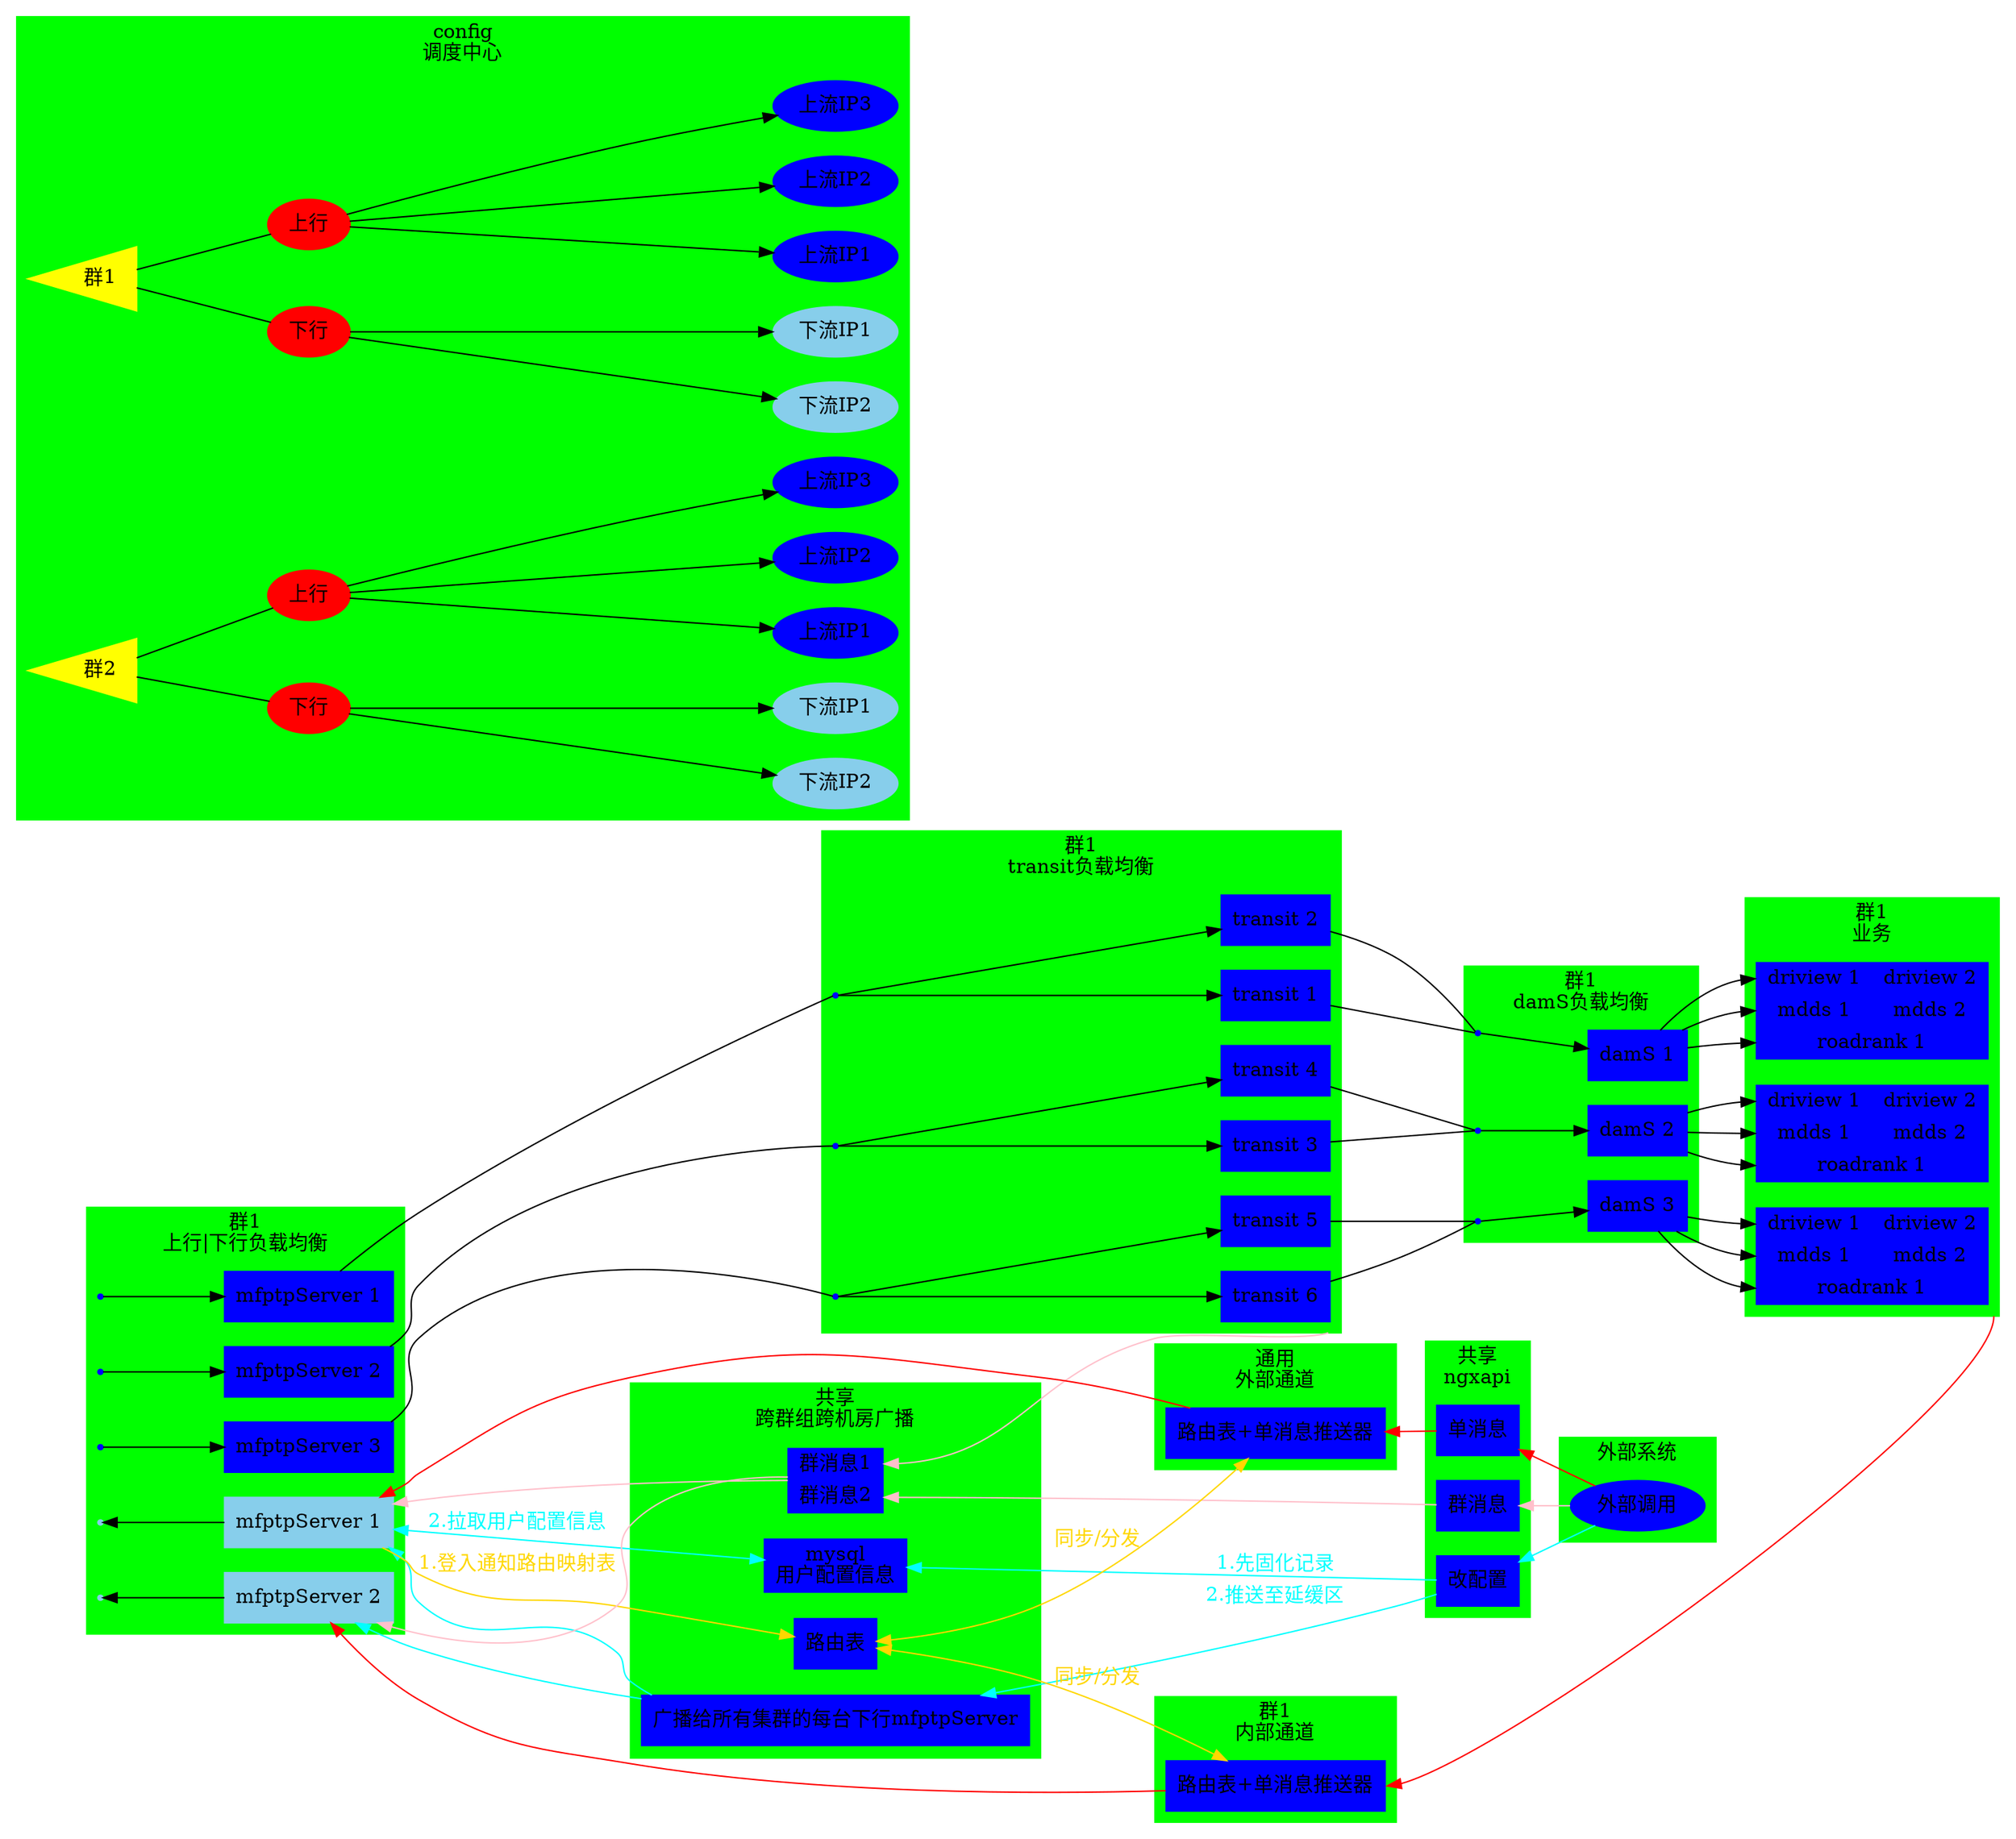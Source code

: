 digraph G {
	rankdir = LR;
	compound = true;

	subgraph cluster9 {
		node [style=filled, color=blue];
		style = filled;
		color = green;
		label = "外部系统";
		/*外部接口*/
		other [label="外部调用"];
	}
	/******************************************************************************/
	subgraph cluster7 {
		node [shape=box, style=filled, color=blue];
		style = filled;
		color = green;
		label = "群1\n内部通道";
		/*单消息*/
		alone_msg_1 [label="路由表+单消息推送器"];
	}
	subgraph cluster6 {
		node [shape=box, style=filled, color=blue];
		style = filled;
		color = green;
		label = "通用\n外部通道";
		/*单消息*/
		alone_msg_2 [label="路由表+单消息推送器"];
	}
	subgraph cluster2 {
		node [shape=box, style=filled, color=blue];
		style = filled;
		color = green;
		label = "共享\nngxapi";
		/*ngxapi*/
		ngxapi1 [label="单消息"];
		ngxapi2 [label="群消息"];
		ngxapi3 [label="改配置"];
		ngxapi3 -> other [dir=back, color=cyan];
		ngxapi2 -> other [dir=back, color=pink];
		ngxapi1 -> other [dir=back, color=red];
	}
/*
	subgraph cluster13 {
		node [shape=box, style=filled, color=blue];
		style = filled;
		color = green;
		label = "共享";
	}
*/
	subgraph cluster8 {
		node [shape=record, style=filled, color=blue];
		style = filled;
		color = green;
		label = "共享\n跨群组跨机房广播";
		/*群消息*/
		whole_msg [label="<g1> 群消息 1|<g2> 群消息 2"];
		/*配置*/
		config_msg [label="广播给所有集群的每台下行mfptpServer"];
		/*mysql*/
		mysql_1 [label="mysql\n用户配置信息"];
		/*路由表*/
		router [label="路由表"];
	}


	/******************************************************************************/
	subgraph cluster1 {
		node [shape=box, style=filled, color=blue];
		style = filled;
		color = green;
		label = "群1\n上行|下行负载均衡";
		/*上行*/
		p_u1_1 [shape=point];
		p_u1_2 [shape=point];
		p_u1_3 [shape=point];
		mf_u1_1 [label="mfptpServer 1"];
		mf_u1_2 [label="mfptpServer 2"];
		mf_u1_3 [label="mfptpServer 3"];
		p_u1_1 -> mf_u1_1;
		p_u1_2 -> mf_u1_2;
		p_u1_3 -> mf_u1_3;
		/*下行*/
		node [shape=box, style=filled, color=skyblue];
		p_d1_1 [shape=point];
		p_d1_2 [shape=point];
		mf_d1_1 [label="mfptpServer 1"];
		mf_d1_2 [label="mfptpServer 2"];
		p_d1_1 -> mf_d1_1 [dir=back];
		p_d1_2 -> mf_d1_2 [dir=back];
		mf_d1_1 -> router [color=gold, fontcolor=gold, label="1.登入通知路由映射表"];
		mf_d1_1 -> mysql_1 [dir=both, color=cyan, fontcolor=cyan, label="2.拉取用户配置信息"];
		router -> alone_msg_1 [dir=both, color=gold, fontcolor=gold, label="同步/分发"];
		router -> alone_msg_2 [dir=both, color=gold, fontcolor=gold, label="同步/分发"];
	}
	subgraph cluster5 {
		node [shape=box, style=filled, color=blue];
		style = filled;
		color = green;
		label = "群1\ntransit负载均衡";
		/*transit*/
		transit1 [label="transit 1"];
		transit2 [label="transit 2"];
		transit3 [label="transit 3"];
		transit4 [label="transit 4"];
		transit5 [label="transit 5"];
		transit6 [label="transit 6"];
		p_transit_1 [shape=point];
		p_transit_2 [shape=point];
		p_transit_3 [shape=point];
		p_transit_1 -> transit1;
		p_transit_1 -> transit2;
		p_transit_2 -> transit3;
		p_transit_2 -> transit4;
		p_transit_3 -> transit5;
		p_transit_3 -> transit6;

		mf_u1_1 -> p_transit_1 [dir=none];
		mf_u1_2 -> p_transit_2 [dir=none];
		mf_u1_3 -> p_transit_3 [dir=none];
	}
	subgraph cluster3 {
		node [shape=box, style=filled, color=blue];
		style = filled;
		color = green;
		label = "群1\ndamS负载均衡";
		/*damS*/
		dams1 [label="damS 1"];
		dams2 [label="damS 2"];
		dams3 [label="damS 3"];
		p_dams_1 [shape=point];
		p_dams_2 [shape=point];
		p_dams_3 [shape=point];
		transit1 -> p_dams_1 [dir=none];
		transit2 -> p_dams_1 [dir=none];
		transit3 -> p_dams_2 [dir=none];
		transit4 -> p_dams_2 [dir=none];
		transit5 -> p_dams_3 [dir=none];
		transit6 -> p_dams_3 [dir=none];

		p_dams_1 -> dams1;
		p_dams_2 -> dams2;
		p_dams_3 -> dams3;
	}
	subgraph cluster4 {
		node [shape=record, style=filled, color=blue];
		style = filled;
		color = green;
		label = "群1\n业务";
		/*driview|mdds|roadrank*/
		dmr1 [label="{<d1> driview 1|<d2> driview 2}|{<m1> mdds 1|<m2> mdds 2}|{<r1> roadrank 1}"];
		dmr2 [label="{<d1> driview 1|<d2> driview 2}|{<m1> mdds 1|<m2> mdds 2}|{<r1> roadrank 1}"];
		dmr3 [label="{<d1> driview 1|<d2> driview 2}|{<m1> mdds 1|<m2> mdds 2}|{<r1> roadrank 1}"];
		dams1 -> dmr1:d1;
		dams1 -> dmr1:m1;
		dams1 -> dmr1:r1;
		dams2 -> dmr2:d1;
		dams2 -> dmr2:m1;
		dams2 -> dmr2:r1;
		dams3 -> dmr3:d1;
		dams3 -> dmr3:m1;
		dams3 -> dmr3:r1;
	}




	/******************************************************************************/
	subgraph cluster0 {
		node [style=filled,color=red];
		style = filled;
		color = green;
		label = "config\n调度中心";
		/*群1*/
		g1 [label="群1", color=yellow, shape=polygon, sides=3, orientation=90];
		u1 [label="上行"];
		d1 [label="下行"];
		u1_1 [label="上流IP1", color=blue];
		u1_2 [label="上流IP2", color=blue];
		u1_3 [label="上流IP3", color=blue];
		d1_1 [label="下流IP1", color=skyblue];
		d1_2 [label="下流IP2", color=skyblue];
		g1 -> u1 [dir = none];
		g1 -> d1 [dir = none];
		u1 -> u1_1;
		u1 -> u1_2;
		u1 -> u1_3;
		d1 -> d1_1;
		d1 -> d1_2;
		/*群2*/
		g2 [label="群2", color=yellow, shape=polygon, sides=3, orientation=90];
		u2 [label="上行"];
		d2 [label="下行"];
		u2_1 [label="上流IP1", color=blue];
		u2_2 [label="上流IP2", color=blue];
		u2_3 [label="上流IP3", color=blue];
		d2_1 [label="下流IP1", color=skyblue];
		d2_2 [label="下流IP2", color=skyblue];
		g2 -> u2 [dir = none];
		g2 -> d2 [dir = none];
		u2 -> u2_1;
		u2 -> u2_2;
		u2 -> u2_3;
		d2 -> d2_1;
		d2 -> d2_2;
	}
	//{rank = same; mf_u1_1; mf_u1_2; mf_u1_3; mf_d1_1; mf_d1_2};
	//{rank = same; p_u1_1; p_u1_2; p_u1_3; p_d1_1; p_d1_2};
	alone_msg_1:e -> dmr3:se [lhead=cluster4, color=red, dir=back];
	whole_msg:g2 -> ngxapi2 [color=pink, dir=back];
	whole_msg:g1:e -> transit6:se [lhead=cluster5, color=pink, dir=back];
	config_msg -> ngxapi3 [color=cyan, dir=back, fontcolor=cyan, label="2.推送至延缓区"];
	mysql_1 -> ngxapi3 [color=cyan, dir=back, fontcolor=cyan, label="1.先固化记录"];
	alone_msg_2 -> ngxapi1 [dir=back, color=red];
	mf_d1_1 -> whole_msg [color=pink, dir=back];
	mf_d1_2 -> whole_msg [color=pink, dir=back];
	mf_d1_2 -> alone_msg_1 [color=red, dir=back];
	mf_d1_1 -> alone_msg_2 [color=red, dir=back];
	mf_d1_1 -> config_msg [color=cyan, dir=back];
	mf_d1_2 -> config_msg [color=cyan, dir=back];
}
